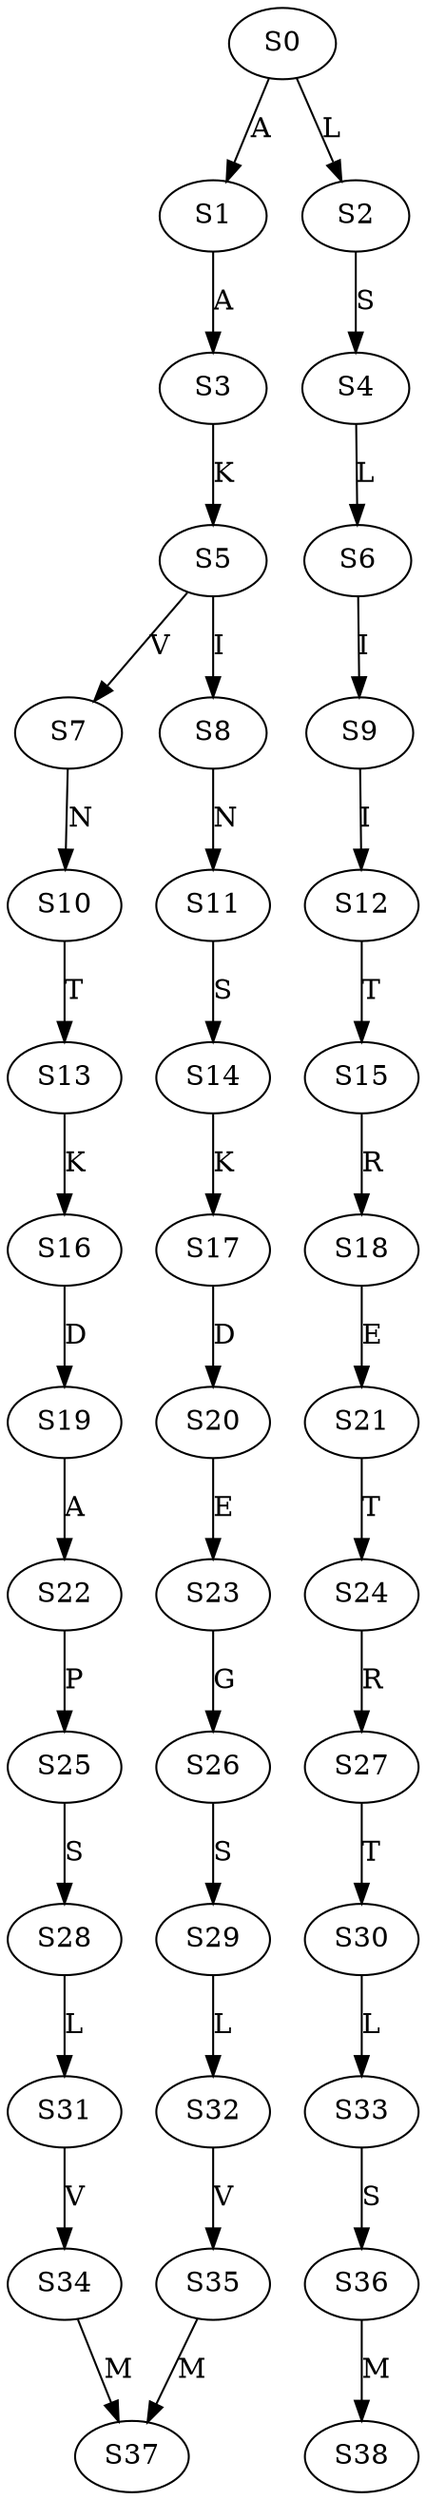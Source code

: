 strict digraph  {
	S0 -> S1 [ label = A ];
	S0 -> S2 [ label = L ];
	S1 -> S3 [ label = A ];
	S2 -> S4 [ label = S ];
	S3 -> S5 [ label = K ];
	S4 -> S6 [ label = L ];
	S5 -> S7 [ label = V ];
	S5 -> S8 [ label = I ];
	S6 -> S9 [ label = I ];
	S7 -> S10 [ label = N ];
	S8 -> S11 [ label = N ];
	S9 -> S12 [ label = I ];
	S10 -> S13 [ label = T ];
	S11 -> S14 [ label = S ];
	S12 -> S15 [ label = T ];
	S13 -> S16 [ label = K ];
	S14 -> S17 [ label = K ];
	S15 -> S18 [ label = R ];
	S16 -> S19 [ label = D ];
	S17 -> S20 [ label = D ];
	S18 -> S21 [ label = E ];
	S19 -> S22 [ label = A ];
	S20 -> S23 [ label = E ];
	S21 -> S24 [ label = T ];
	S22 -> S25 [ label = P ];
	S23 -> S26 [ label = G ];
	S24 -> S27 [ label = R ];
	S25 -> S28 [ label = S ];
	S26 -> S29 [ label = S ];
	S27 -> S30 [ label = T ];
	S28 -> S31 [ label = L ];
	S29 -> S32 [ label = L ];
	S30 -> S33 [ label = L ];
	S31 -> S34 [ label = V ];
	S32 -> S35 [ label = V ];
	S33 -> S36 [ label = S ];
	S34 -> S37 [ label = M ];
	S35 -> S37 [ label = M ];
	S36 -> S38 [ label = M ];
}
